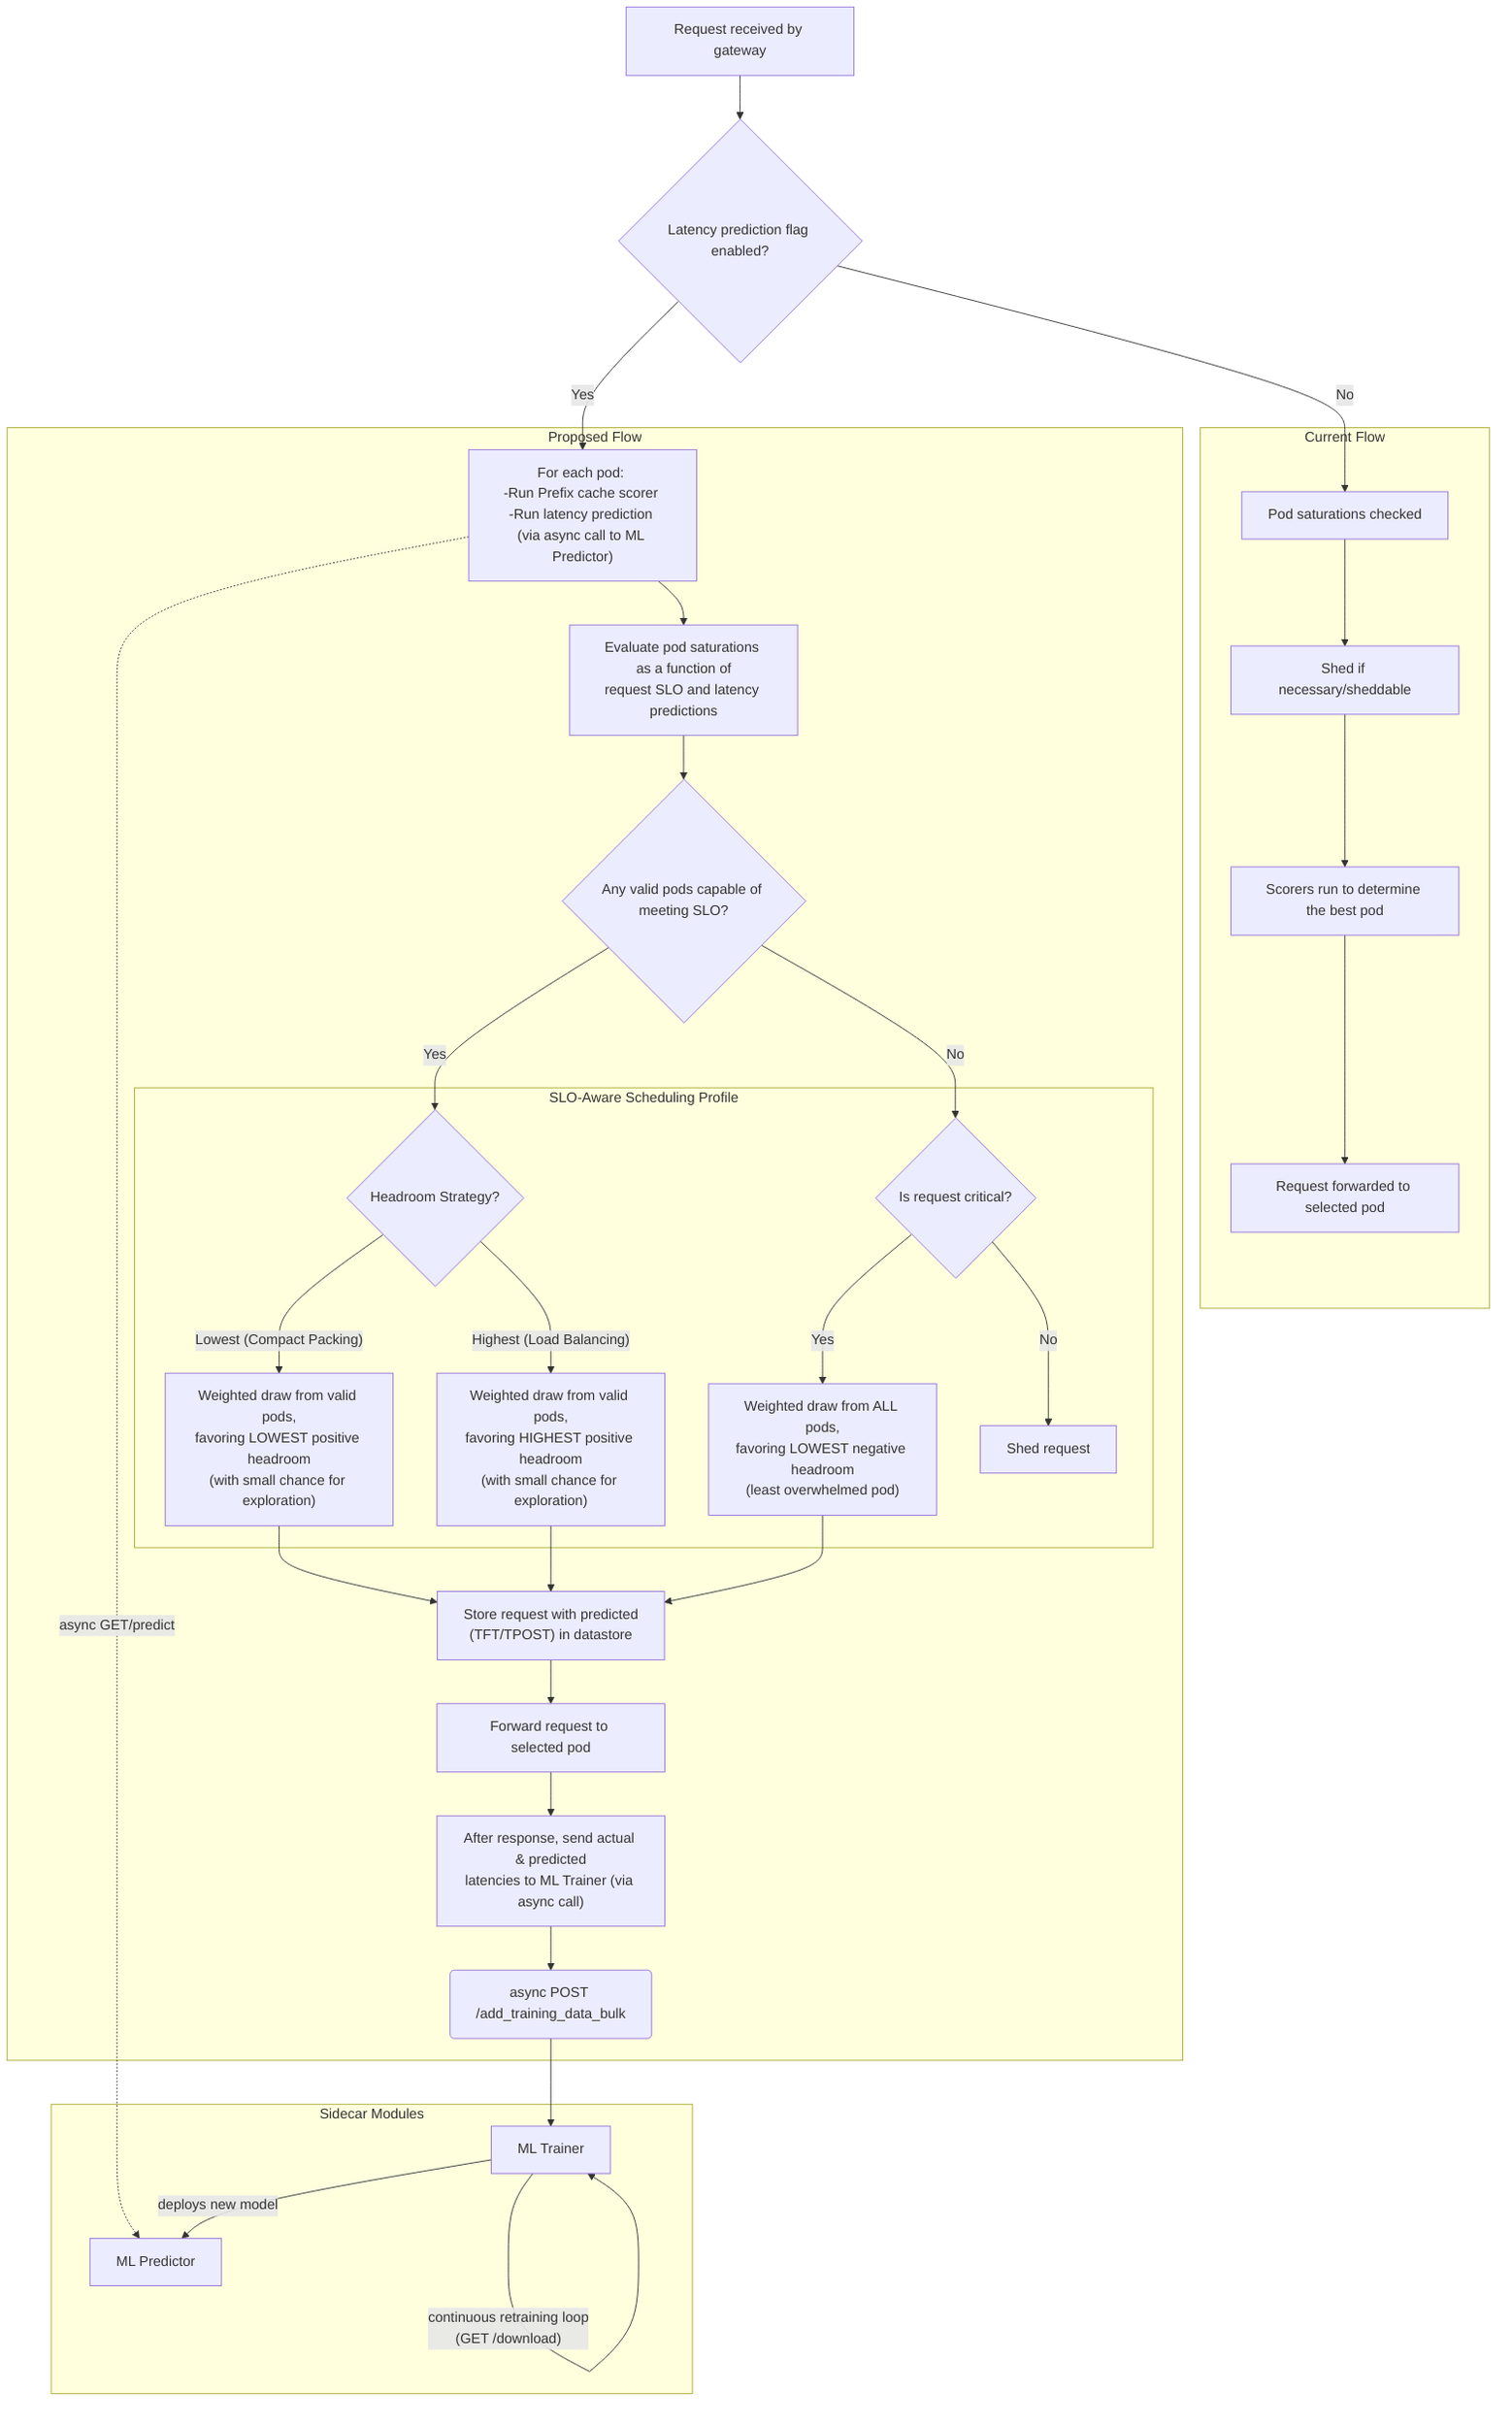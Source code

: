 graph TD
    %% ----- Main Flow Start -----
    A[Request received by gateway] --> B{Latency prediction flag enabled?};

    %% ----- "No" Path (Current Flow) -----
    subgraph Current Flow
        C[Pod saturations checked]
        D[Shed if necessary/sheddable]
        E[Scorers run to determine the best pod]
        F[Request forwarded to selected pod]
    end
    B -- No --> C;
    C --> D --> E --> F;

    %% ----- "Yes" Path (Proposed Flow) -----
    subgraph Proposed Flow
        G["For each pod: <br/>-Run Prefix cache scorer <br/>-Run latency prediction <br/>(via async call to ML Predictor)"]
        H["Evaluate pod saturations as a function of<br/>request SLO and latency predictions"]
        I{Any valid pods capable of meeting SLO?}

        %% ----- Sub-flow for SLO-Aware Scheduling Profile -----
        subgraph SLO-Aware Scheduling Profile
            J{Headroom Strategy?}
            K_lowest["Weighted draw from valid pods,<br/>favoring LOWEST positive headroom<br/>(with small chance for exploration)"]
            K_highest["Weighted draw from valid pods,<br/>favoring HIGHEST positive headroom<br/>(with small chance for exploration)"]
            
            L{Is request critical?}
            M["Weighted draw from ALL pods,<br/>favoring LOWEST negative headroom<br/>(least overwhelmed pod)"]
            N[Shed request]
        end

        %% ----- Connecting the main flow to the profile logic -----
        I -- Yes --> J;
        J -- "Lowest (Compact Packing)" --> K_lowest;
        J -- "Highest (Load Balancing)" --> K_highest;
        
        I -- No --> L;
        L -- Yes --> M;
        L -- No --> N;

        %% ----- Continue Main Flow after pod selection -----
        O["Store request with predicted<br/>(TFT/TPOST) in datastore"]
        P[Forward request to selected pod]
        Q["After response, send actual & predicted<br/>latencies to ML Trainer (via async call)"]
        R("async POST /add_training_data_bulk")
        
        %% ----- Connect profile outputs to the rest of the flow -----
        K_lowest --> O;
        K_highest --> O;
        M --> O;
        O --> P --> Q --> R;
    end
    B -- Yes --> G;
    G --> H --> I;
    R --> S;
    G -.->|"async GET/predict"| T;
    %% ----- Sidecar ML Modules and Async Connections -----
    subgraph Sidecar Modules
        S[ML Trainer]
        T[ML Predictor]
        S -- "continuous retraining loop <br/>(GET /download)" --> S;
        S -- "deploys new model" --> T;
    end